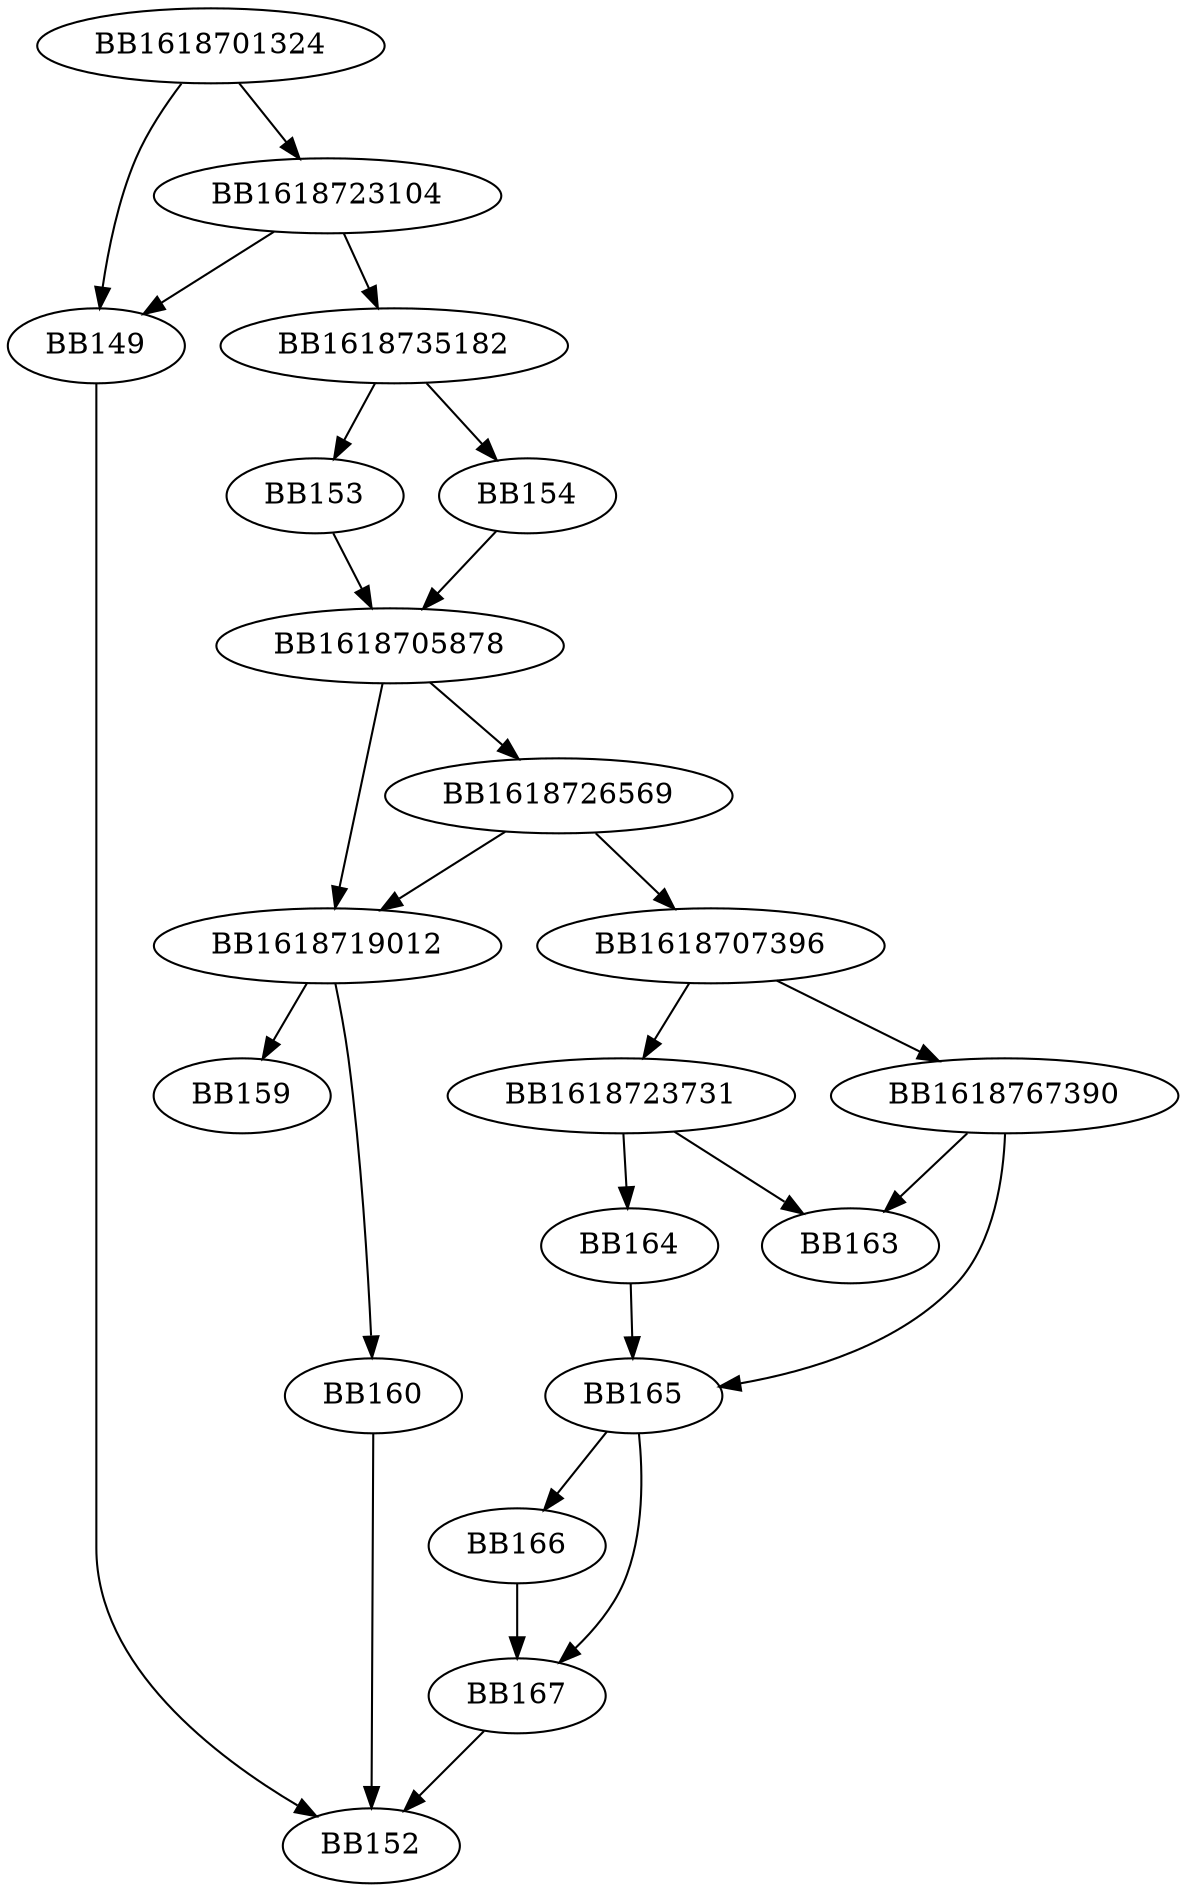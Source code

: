 digraph G{
	BB1618701324->BB149;
	BB1618701324->BB1618723104;
	BB1618723104->BB149;
	BB1618723104->BB1618735182;
	BB149->BB152;
	BB1618735182->BB153;
	BB1618735182->BB154;
	BB153->BB1618705878;
	BB154->BB1618705878;
	BB1618705878->BB1618719012;
	BB1618705878->BB1618726569;
	BB1618726569->BB1618719012;
	BB1618726569->BB1618707396;
	BB1618719012->BB159;
	BB1618719012->BB160;
	BB160->BB152;
	BB1618707396->BB1618723731;
	BB1618707396->BB1618767390;
	BB1618723731->BB163;
	BB1618723731->BB164;
	BB164->BB165;
	BB1618767390->BB163;
	BB1618767390->BB165;
	BB165->BB166;
	BB165->BB167;
	BB166->BB167;
	BB167->BB152;
}
